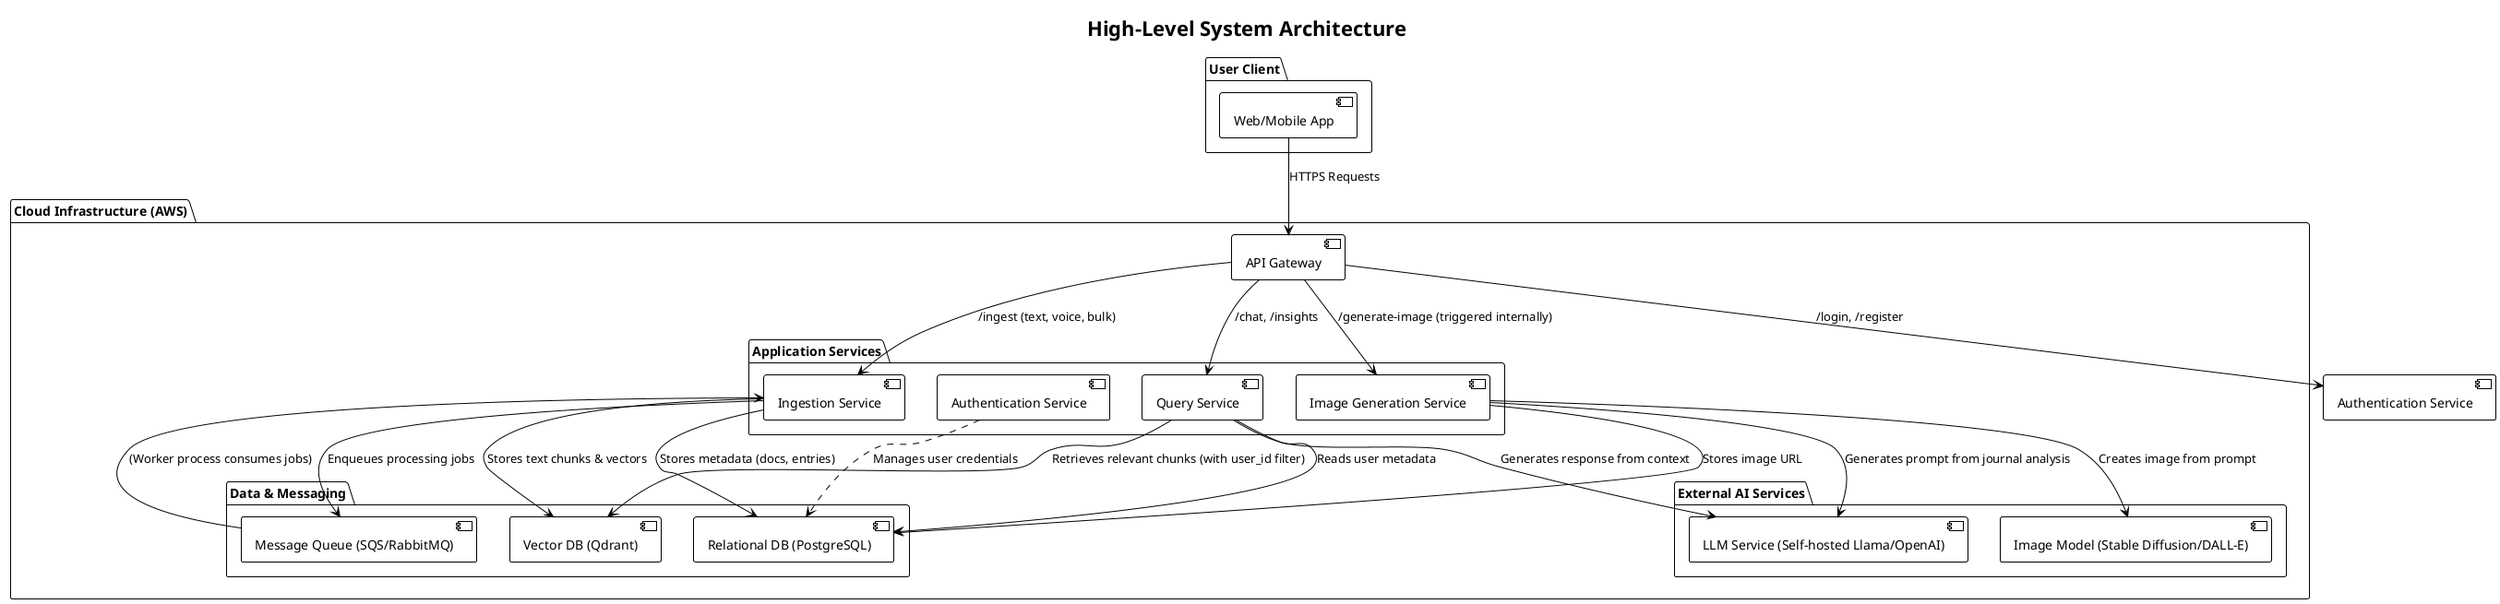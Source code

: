 @startuml
!theme plain

title High-Level System Architecture

package "User Client" {
  [Web/Mobile App]
}

package "Cloud Infrastructure (AWS)" {

  [API Gateway] as APIGW

  package "Application Services" {
    [Authentication Service] as Auth
    [Ingestion Service]
    [Query Service]
    [Image Generation Service]
  }

  package "Data & Messaging" {
    [Message Queue (SQS/RabbitMQ)] as MQ
    [Relational DB (PostgreSQL)] as RDB
    [Vector DB (Qdrant)] as VDB
  }

  package "External AI Services" {
    [LLM Service (Self-hosted Llama/OpenAI)] as LLM
    [Image Model (Stable Diffusion/DALL-E)] as ImgModel
  }
}

' Relationships
[Web/Mobile App] --> APIGW : HTTPS Requests

APIGW --> [Authentication Service] : /login, /register
APIGW --> [Ingestion Service] : /ingest (text, voice, bulk)
APIGW --> [Query Service] : /chat, /insights
APIGW --> [Image Generation Service] : /generate-image (triggered internally)

[Ingestion Service] --> MQ : Enqueues processing jobs
MQ --> [Ingestion Service] : (Worker process consumes jobs)
[Ingestion Service] --> RDB : Stores metadata (docs, entries)
[Ingestion Service] --> VDB : Stores text chunks & vectors

[Query Service] --> VDB : Retrieves relevant chunks (with user_id filter)
[Query Service] --> LLM : Generates response from context
[Query Service] --> RDB : Reads user metadata

[Image Generation Service] --> LLM : Generates prompt from journal analysis
[Image Generation Service] --> ImgModel : Creates image from prompt
[Image Generation Service] --> RDB : Stores image URL

Auth ..> RDB : Manages user credentials

@enduml 